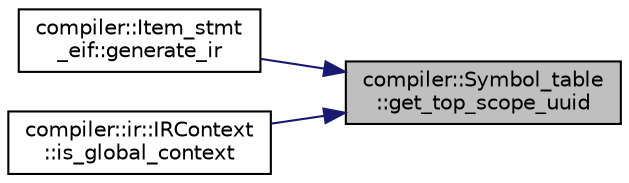 digraph "compiler::Symbol_table::get_top_scope_uuid"
{
 // LATEX_PDF_SIZE
  edge [fontname="Helvetica",fontsize="10",labelfontname="Helvetica",labelfontsize="10"];
  node [fontname="Helvetica",fontsize="10",shape=record];
  rankdir="RL";
  Node1 [label="compiler::Symbol_table\l::get_top_scope_uuid",height=0.2,width=0.4,color="black", fillcolor="grey75", style="filled", fontcolor="black",tooltip=" "];
  Node1 -> Node2 [dir="back",color="midnightblue",fontsize="10",style="solid",fontname="Helvetica"];
  Node2 [label="compiler::Item_stmt\l_eif::generate_ir",height=0.2,width=0.4,color="black", fillcolor="white", style="filled",URL="$classcompiler_1_1_item__stmt__eif.html#aca3c7a099d0a9a21bb0334d26cf8945f",tooltip=" "];
  Node1 -> Node3 [dir="back",color="midnightblue",fontsize="10",style="solid",fontname="Helvetica"];
  Node3 [label="compiler::ir::IRContext\l::is_global_context",height=0.2,width=0.4,color="black", fillcolor="white", style="filled",URL="$classcompiler_1_1ir_1_1_i_r_context.html#a91280e019b9dfb62c21cc9f8fc07f1fb",tooltip="Check if the current context is a global context."];
}
